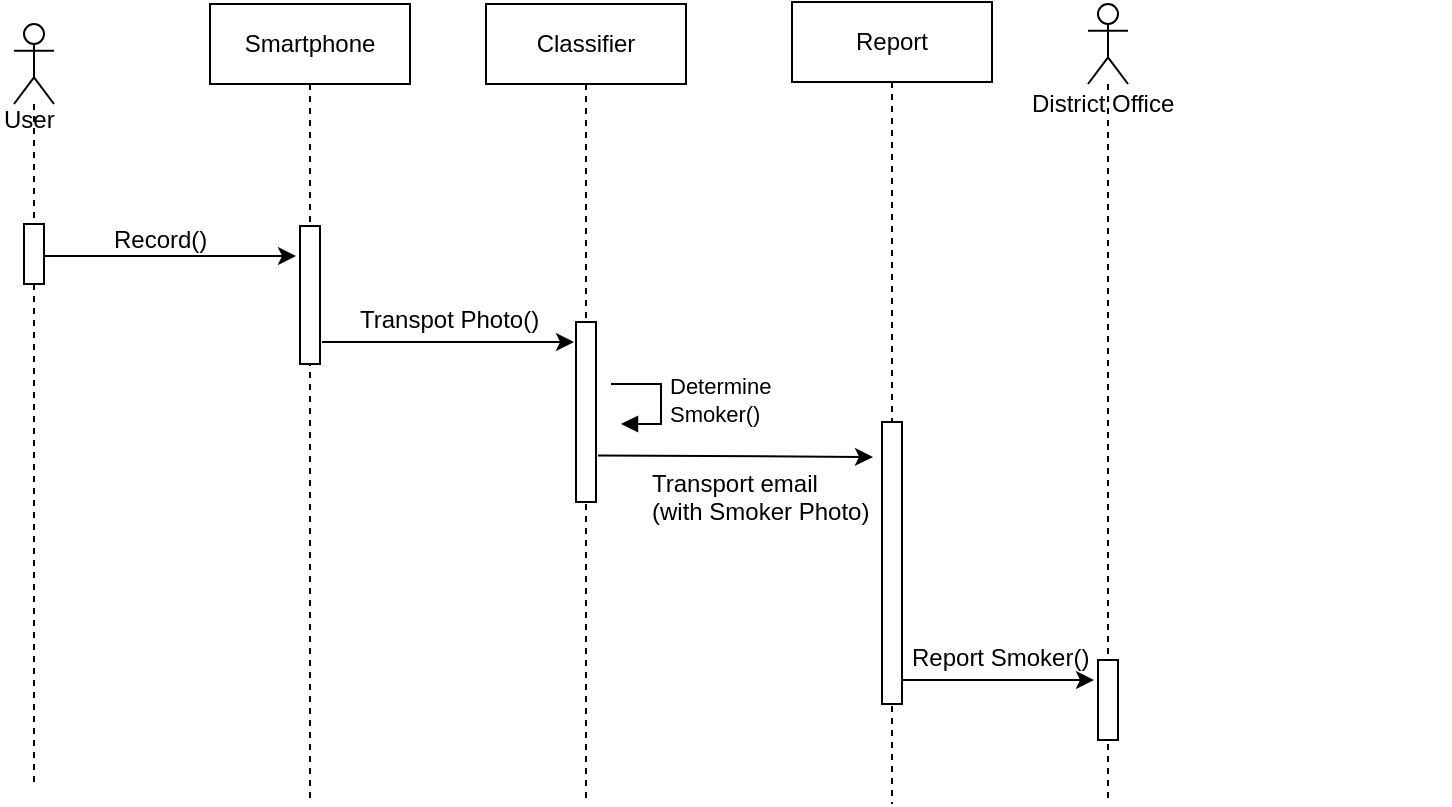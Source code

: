<mxfile version="10.7.1" type="github"><diagram id="KK0u8GBkPkmVrMxKvYtN" name="Page-1"><mxGraphModel dx="1566" dy="436" grid="1" gridSize="10" guides="1" tooltips="1" connect="1" arrows="1" fold="1" page="1" pageScale="1" pageWidth="827" pageHeight="1169" math="0" shadow="0"><root><mxCell id="0"/><mxCell id="1" parent="0"/><mxCell id="jO0IZmUMkaesN1JXX41a-1" value="" style="group" parent="1" vertex="1" connectable="0"><mxGeometry x="-1" y="10" width="725" height="401" as="geometry"/></mxCell><mxCell id="4thKSHLU41m3VCftFs4J-64" value="&lt;span&gt;Report&lt;/span&gt;&lt;br&gt;" style="shape=umlLifeline;perimeter=lifelinePerimeter;whiteSpace=wrap;html=1;container=1;collapsible=0;recursiveResize=0;outlineConnect=0;" parent="jO0IZmUMkaesN1JXX41a-1" vertex="1"><mxGeometry x="396" width="100" height="401" as="geometry"/></mxCell><mxCell id="4thKSHLU41m3VCftFs4J-63" value="&lt;span&gt;Classifier&lt;/span&gt;&lt;br&gt;" style="shape=umlLifeline;perimeter=lifelinePerimeter;whiteSpace=wrap;html=1;container=1;collapsible=0;recursiveResize=0;outlineConnect=0;" parent="jO0IZmUMkaesN1JXX41a-1" vertex="1"><mxGeometry x="243" y="1" width="100" height="400" as="geometry"/></mxCell><mxCell id="4thKSHLU41m3VCftFs4J-61" value="&lt;span&gt;Smartphone&lt;/span&gt;" style="shape=umlLifeline;perimeter=lifelinePerimeter;whiteSpace=wrap;html=1;container=1;collapsible=0;recursiveResize=0;outlineConnect=0;" parent="jO0IZmUMkaesN1JXX41a-1" vertex="1"><mxGeometry x="105" y="1" width="100" height="400" as="geometry"/></mxCell><mxCell id="4thKSHLU41m3VCftFs4J-25" value="" style="html=1;points=[];perimeter=orthogonalPerimeter;" parent="jO0IZmUMkaesN1JXX41a-1" vertex="1"><mxGeometry x="150" y="112" width="10" height="69" as="geometry"/></mxCell><mxCell id="4thKSHLU41m3VCftFs4J-27" value="" style="html=1;points=[];perimeter=orthogonalPerimeter;" parent="jO0IZmUMkaesN1JXX41a-1" vertex="1"><mxGeometry x="288" y="160" width="10" height="90" as="geometry"/></mxCell><mxCell id="4thKSHLU41m3VCftFs4J-28" value="" style="html=1;points=[];perimeter=orthogonalPerimeter;" parent="jO0IZmUMkaesN1JXX41a-1" vertex="1"><mxGeometry x="441" y="210" width="10" height="141" as="geometry"/></mxCell><mxCell id="4thKSHLU41m3VCftFs4J-33" value="" style="endArrow=classic;html=1;exitX=1.1;exitY=0.565;exitDx=0;exitDy=0;exitPerimeter=0;" parent="jO0IZmUMkaesN1JXX41a-1" edge="1"><mxGeometry width="50" height="50" relative="1" as="geometry"><mxPoint x="161" y="170" as="sourcePoint"/><mxPoint x="287" y="170" as="targetPoint"/></mxGeometry></mxCell><mxCell id="4thKSHLU41m3VCftFs4J-35" value="" style="endArrow=classic;html=1;entryX=-0.2;entryY=0.177;entryDx=0;entryDy=0;entryPerimeter=0;" parent="jO0IZmUMkaesN1JXX41a-1" edge="1"><mxGeometry width="50" height="50" relative="1" as="geometry"><mxPoint x="22" y="127" as="sourcePoint"/><mxPoint x="148" y="127" as="targetPoint"/></mxGeometry></mxCell><mxCell id="4thKSHLU41m3VCftFs4J-37" value="Record()" style="text;html=1;resizable=0;points=[];autosize=1;align=left;verticalAlign=top;spacingTop=-4;" parent="jO0IZmUMkaesN1JXX41a-1" vertex="1"><mxGeometry x="55" y="109" width="60" height="20" as="geometry"/></mxCell><mxCell id="4thKSHLU41m3VCftFs4J-53" value="Transpot Photo()" style="text;html=1;resizable=0;points=[];autosize=1;align=left;verticalAlign=top;spacingTop=-4;" parent="jO0IZmUMkaesN1JXX41a-1" vertex="1"><mxGeometry x="178" y="149" width="100" height="20" as="geometry"/></mxCell><mxCell id="4thKSHLU41m3VCftFs4J-55" value="" style="endArrow=classic;html=1;exitX=1.1;exitY=0.741;exitDx=0;exitDy=0;exitPerimeter=0;" parent="jO0IZmUMkaesN1JXX41a-1" source="4thKSHLU41m3VCftFs4J-27" edge="1"><mxGeometry width="50" height="50" relative="1" as="geometry"><mxPoint x="334" y="228" as="sourcePoint"/><mxPoint x="436.5" y="227.5" as="targetPoint"/></mxGeometry></mxCell><mxCell id="4thKSHLU41m3VCftFs4J-65" value="" style="shape=umlLifeline;participant=umlActor;perimeter=lifelinePerimeter;whiteSpace=wrap;html=1;container=1;collapsible=0;recursiveResize=0;verticalAlign=top;spacingTop=36;labelBackgroundColor=#ffffff;outlineConnect=0;" parent="jO0IZmUMkaesN1JXX41a-1" vertex="1"><mxGeometry x="7" y="11" width="20" height="380" as="geometry"/></mxCell><mxCell id="4thKSHLU41m3VCftFs4J-36" value="" style="html=1;points=[];perimeter=orthogonalPerimeter;" parent="4thKSHLU41m3VCftFs4J-65" vertex="1"><mxGeometry x="5" y="100" width="10" height="30" as="geometry"/></mxCell><mxCell id="4thKSHLU41m3VCftFs4J-66" value="" style="shape=umlLifeline;participant=umlActor;perimeter=lifelinePerimeter;whiteSpace=wrap;html=1;container=1;collapsible=0;recursiveResize=0;verticalAlign=top;spacingTop=36;labelBackgroundColor=#ffffff;outlineConnect=0;" parent="jO0IZmUMkaesN1JXX41a-1" vertex="1"><mxGeometry x="544" y="1" width="20" height="400" as="geometry"/></mxCell><mxCell id="4thKSHLU41m3VCftFs4J-68" value="" style="html=1;points=[];perimeter=orthogonalPerimeter;" parent="jO0IZmUMkaesN1JXX41a-1" vertex="1"><mxGeometry x="549" y="329" width="10" height="40" as="geometry"/></mxCell><mxCell id="4thKSHLU41m3VCftFs4J-70" value="" style="endArrow=classic;html=1;entryX=-0.167;entryY=0.442;entryDx=0;entryDy=0;entryPerimeter=0;" parent="jO0IZmUMkaesN1JXX41a-1" edge="1"><mxGeometry width="50" height="50" relative="1" as="geometry"><mxPoint x="451" y="339" as="sourcePoint"/><mxPoint x="547" y="339" as="targetPoint"/></mxGeometry></mxCell><mxCell id="4thKSHLU41m3VCftFs4J-76" value="Report Smoker()" style="text;html=1;resizable=0;points=[];autosize=1;align=left;verticalAlign=top;spacingTop=-4;" parent="jO0IZmUMkaesN1JXX41a-1" vertex="1"><mxGeometry x="454" y="318" width="100" height="20" as="geometry"/></mxCell><mxCell id="4thKSHLU41m3VCftFs4J-84" value="Determine&lt;br&gt;Smoker()&lt;br&gt;" style="edgeStyle=orthogonalEdgeStyle;html=1;align=left;spacingLeft=2;endArrow=block;rounded=0;entryX=1;entryY=0;" parent="jO0IZmUMkaesN1JXX41a-1" edge="1"><mxGeometry relative="1" as="geometry"><mxPoint x="305.5" y="191" as="sourcePoint"/><Array as="points"><mxPoint x="330.5" y="191"/></Array><mxPoint x="310.5" y="211" as="targetPoint"/></mxGeometry></mxCell><mxCell id="4thKSHLU41m3VCftFs4J-85" value="Transport email&amp;nbsp;&lt;br&gt;(with Smoker&amp;nbsp;Photo)&lt;br&gt;" style="text;html=1;resizable=0;points=[];autosize=1;align=left;verticalAlign=top;spacingTop=-4;" parent="jO0IZmUMkaesN1JXX41a-1" vertex="1"><mxGeometry x="323.5" y="231" width="120" height="30" as="geometry"/></mxCell><mxCell id="4thKSHLU41m3VCftFs4J-90" value="District Office" style="text;html=1;resizable=0;points=[];autosize=1;align=left;verticalAlign=top;spacingTop=-4;" parent="jO0IZmUMkaesN1JXX41a-1" vertex="1"><mxGeometry x="514" y="41" width="90" height="20" as="geometry"/></mxCell><mxCell id="4thKSHLU41m3VCftFs4J-91" value="User" style="text;html=1;resizable=0;points=[];autosize=1;align=left;verticalAlign=top;spacingTop=-4;" parent="jO0IZmUMkaesN1JXX41a-1" vertex="1"><mxGeometry y="49" width="40" height="20" as="geometry"/></mxCell></root></mxGraphModel></diagram></mxfile>